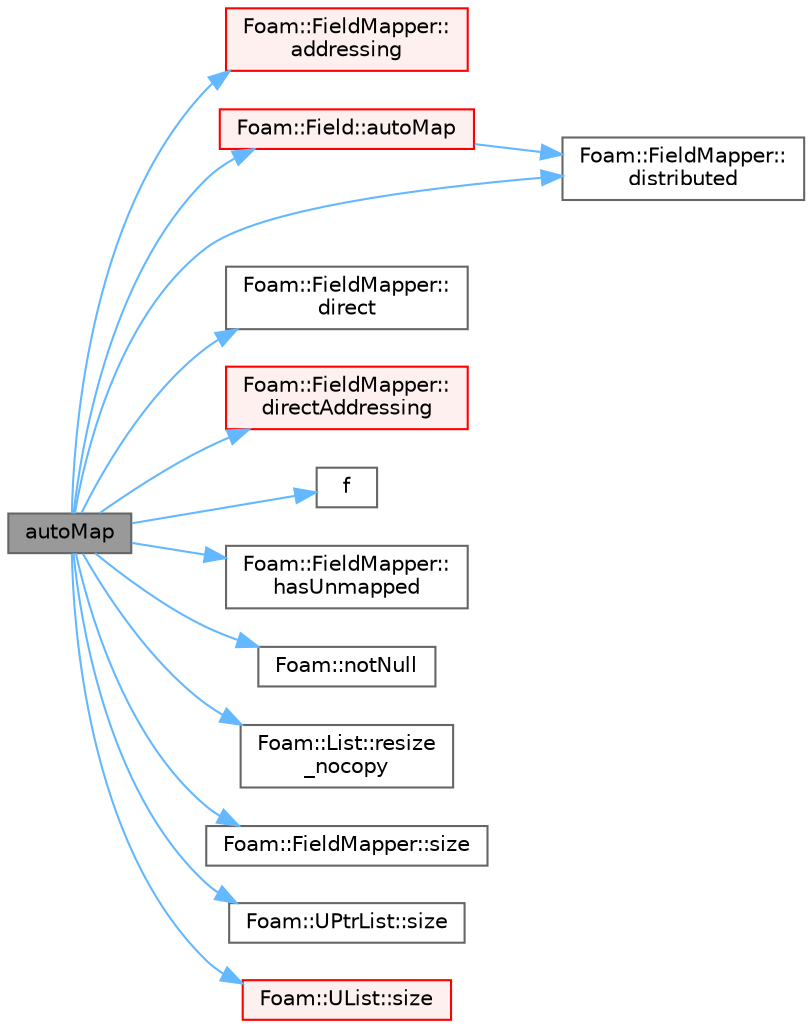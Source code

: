 digraph "autoMap"
{
 // LATEX_PDF_SIZE
  bgcolor="transparent";
  edge [fontname=Helvetica,fontsize=10,labelfontname=Helvetica,labelfontsize=10];
  node [fontname=Helvetica,fontsize=10,shape=box,height=0.2,width=0.4];
  rankdir="LR";
  Node1 [id="Node000001",label="autoMap",height=0.2,width=0.4,color="gray40", fillcolor="grey60", style="filled", fontcolor="black",tooltip=" "];
  Node1 -> Node2 [id="edge1_Node000001_Node000002",color="steelblue1",style="solid",tooltip=" "];
  Node2 [id="Node000002",label="Foam::FieldMapper::\laddressing",height=0.2,width=0.4,color="red", fillcolor="#FFF0F0", style="filled",URL="$classFoam_1_1FieldMapper.html#acf492f2a97490231988a0db426b2e0f3",tooltip=" "];
  Node1 -> Node6 [id="edge2_Node000001_Node000006",color="steelblue1",style="solid",tooltip=" "];
  Node6 [id="Node000006",label="Foam::Field::autoMap",height=0.2,width=0.4,color="red", fillcolor="#FFF0F0", style="filled",URL="$classFoam_1_1Field.html#a4e1ad0c02ab6adecdf8edff203159e4c",tooltip=" "];
  Node6 -> Node7 [id="edge3_Node000006_Node000007",color="steelblue1",style="solid",tooltip=" "];
  Node7 [id="Node000007",label="Foam::FieldMapper::\ldistributed",height=0.2,width=0.4,color="grey40", fillcolor="white", style="filled",URL="$classFoam_1_1FieldMapper.html#abb37c68165ee93d4395f0827f362c17d",tooltip=" "];
  Node1 -> Node9 [id="edge4_Node000001_Node000009",color="steelblue1",style="solid",tooltip=" "];
  Node9 [id="Node000009",label="Foam::FieldMapper::\ldirect",height=0.2,width=0.4,color="grey40", fillcolor="white", style="filled",URL="$classFoam_1_1FieldMapper.html#a2872814a20c47b17897a64b677abac96",tooltip=" "];
  Node1 -> Node10 [id="edge5_Node000001_Node000010",color="steelblue1",style="solid",tooltip=" "];
  Node10 [id="Node000010",label="Foam::FieldMapper::\ldirectAddressing",height=0.2,width=0.4,color="red", fillcolor="#FFF0F0", style="filled",URL="$classFoam_1_1FieldMapper.html#a60a067db0361f8455c911d06b16e6ba3",tooltip=" "];
  Node1 -> Node7 [id="edge6_Node000001_Node000007",color="steelblue1",style="solid",tooltip=" "];
  Node1 -> Node12 [id="edge7_Node000001_Node000012",color="steelblue1",style="solid",tooltip=" "];
  Node12 [id="Node000012",label="f",height=0.2,width=0.4,color="grey40", fillcolor="white", style="filled",URL="$readKivaGrid_8H.html#a888be93833ac7a23170555c69c690288",tooltip=" "];
  Node1 -> Node13 [id="edge8_Node000001_Node000013",color="steelblue1",style="solid",tooltip=" "];
  Node13 [id="Node000013",label="Foam::FieldMapper::\lhasUnmapped",height=0.2,width=0.4,color="grey40", fillcolor="white", style="filled",URL="$classFoam_1_1FieldMapper.html#ad42a7eaf1ac53336e0ed2ab45cc16790",tooltip=" "];
  Node1 -> Node14 [id="edge9_Node000001_Node000014",color="steelblue1",style="solid",tooltip=" "];
  Node14 [id="Node000014",label="Foam::notNull",height=0.2,width=0.4,color="grey40", fillcolor="white", style="filled",URL="$namespaceFoam.html#aa8ced45534ca58d6f845747ebb5f8445",tooltip=" "];
  Node1 -> Node15 [id="edge10_Node000001_Node000015",color="steelblue1",style="solid",tooltip=" "];
  Node15 [id="Node000015",label="Foam::List::resize\l_nocopy",height=0.2,width=0.4,color="grey40", fillcolor="white", style="filled",URL="$classFoam_1_1List.html#a241a477af704b68387136c0b94b43405",tooltip=" "];
  Node1 -> Node16 [id="edge11_Node000001_Node000016",color="steelblue1",style="solid",tooltip=" "];
  Node16 [id="Node000016",label="Foam::FieldMapper::size",height=0.2,width=0.4,color="grey40", fillcolor="white", style="filled",URL="$classFoam_1_1FieldMapper.html#ab50b1cdd1f8dfe0339e7a91f64934c7a",tooltip=" "];
  Node1 -> Node17 [id="edge12_Node000001_Node000017",color="steelblue1",style="solid",tooltip=" "];
  Node17 [id="Node000017",label="Foam::UPtrList::size",height=0.2,width=0.4,color="grey40", fillcolor="white", style="filled",URL="$classFoam_1_1UPtrList.html#a95603446b248fe1ecf5dc59bcc2eaff0",tooltip=" "];
  Node1 -> Node18 [id="edge13_Node000001_Node000018",color="steelblue1",style="solid",tooltip=" "];
  Node18 [id="Node000018",label="Foam::UList::size",height=0.2,width=0.4,color="red", fillcolor="#FFF0F0", style="filled",URL="$classFoam_1_1UList.html#ac1fc1d9dab324bb1b8452c7aa4813026",tooltip=" "];
}
